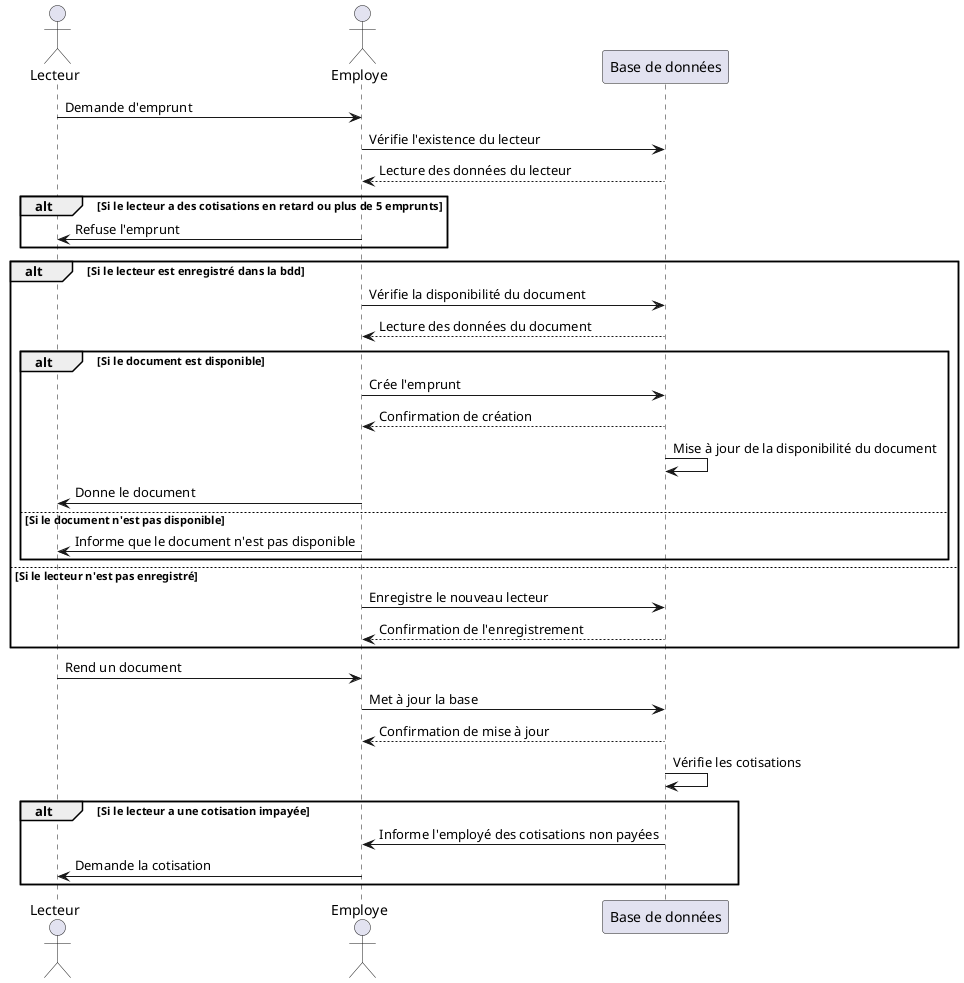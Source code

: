 @startuml mediatheque_v2

actor Lecteur
actor Employe
participant "Base de données" as bdd

Lecteur -> Employe: Demande d'emprunt

Employe -> bdd: Vérifie l'existence du lecteur
bdd --> Employe: Lecture des données du lecteur

alt Si le lecteur a des cotisations en retard ou plus de 5 emprunts
    Employe -> Lecteur: Refuse l'emprunt
end

alt Si le lecteur est enregistré dans la bdd
    Employe -> bdd: Vérifie la disponibilité du document
    bdd --> Employe: Lecture des données du document
    alt Si le document est disponible
        Employe -> bdd: Crée l'emprunt
        bdd --> Employe: Confirmation de création
        bdd -> bdd: Mise à jour de la disponibilité du document
        Employe -> Lecteur: Donne le document
    else Si le document n'est pas disponible
        Employe -> Lecteur: Informe que le document n'est pas disponible
    end
else Si le lecteur n'est pas enregistré
    Employe -> bdd: Enregistre le nouveau lecteur
    bdd --> Employe: Confirmation de l'enregistrement
end

Lecteur -> Employe: Rend un document
Employe -> bdd: Met à jour la base
bdd --> Employe: Confirmation de mise à jour

bdd -> bdd: Vérifie les cotisations

alt Si le lecteur a une cotisation impayée
    bdd -> Employe: Informe l'employé des cotisations non payées
    Employe -> Lecteur: Demande la cotisation
end

@enduml
